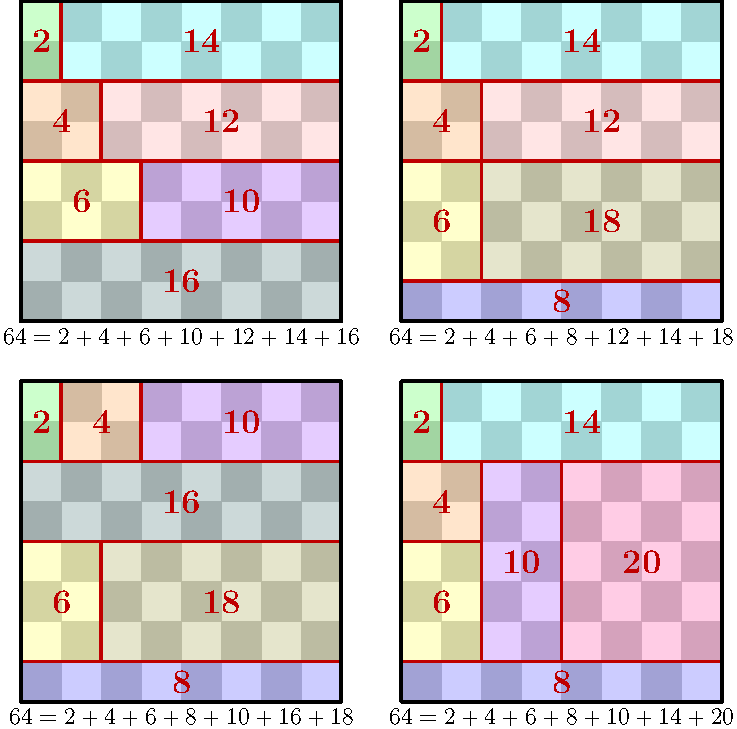 size(13cm);
picture g;
for (int i=0; i<8; ++i) {
  for (int j=0; j<8; ++j) {
    if ((i+j)%2 == 0) {
      fill(g, shift(i,j)*unitsquare, rgb("cccccc"));
    }
  }
}

picture p1, p2, p3, p4;
add(p1, g);
add(p2, g);
add(p3, g);
add(p4, g);
label(p1, "$64 = 2 + 4 + 6 + 10 + 12 + 14 + 16$", (4,0), dir(-90));
label(p2, "$64 = 2 + 4 + 6 + 8 + 12 + 14 + 18$", (4,0), dir(-90));
label(p3, "$64 = 2 + 4 + 6 + 8 + 10 + 16 + 18$", (4,0), dir(-90));
label(p4, "$64 = 2 + 4 + 6 + 8 + 10 + 14 + 20$", (4,0), dir(-90));

pen r = heavyred+1.4+fontsize(16pt);
pen[] colors = {
  green, orange, yellow, blue, purple,
  lightred, cyan, darkcyan, olive, fuchsia
};
void draw_rect(picture p, int x1, int y1, int x2, int y2) {
  int a = abs((y2-y1)*(x2-x1));
  filldraw(p, box((x1,y1),(x2,y2)), opacity(0.2)+colors[a#2-1], r);
  label(p, "\textbf{" + (string) a + "}", ((x1+x2)/2, (y1+y2)/2), r);
}
draw_rect(p1, 0,6, 1,8);
draw_rect(p1, 1,6, 8,8);
draw_rect(p1, 0,4, 2,6);
draw_rect(p1, 2,4, 8,6);
draw_rect(p1, 0,2, 3,4);
draw_rect(p1, 3,2, 8,4);
draw_rect(p1, 0,0, 8,2);

draw_rect(p2, 0,6, 1,8);
draw_rect(p2, 1,6, 8,8);
draw_rect(p2, 0,4, 2,6);
draw_rect(p2, 2,4, 8,6);
draw_rect(p2, 0,1, 2,4);
draw_rect(p2, 2,1, 8,4);
draw_rect(p2, 0,0, 8,1);

draw_rect(p3, 0,6, 1,8);
draw_rect(p3, 1,6, 3,8);
draw_rect(p3, 3,6, 8,8);
draw_rect(p3, 0,4, 8,6);
draw_rect(p3, 0,1, 2,4);
draw_rect(p3, 2,1, 8,4);
draw_rect(p3, 0,0, 8,1);

draw_rect(p4, 0,6, 1,8);
draw_rect(p4, 1,6, 8,8);
draw_rect(p4, 2,1, 4,6);
draw_rect(p4, 0,4, 2,6);
draw_rect(p4, 0,1, 2,4);
draw_rect(p4, 4,1, 8,6);
draw_rect(p4, 0,0, 8,1);

pen border = black+1.5;
draw(p1, box((0,0), (8,8)), border);
draw(p2, box((0,0), (8,8)), border);
draw(p3, box((0,0), (8,8)), border);
draw(p4, box((0,0), (8,8)), border);

real w = 9.5;
add(shift(0,0)*p1);
add(shift(w,0)*p2);
add(shift(0,-w)*p3);
add(shift(w,-w)*p4);
